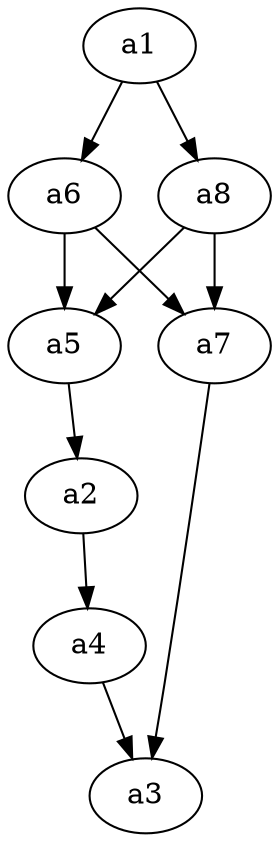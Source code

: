 digraph {
	a1 [label=a1]
	a2 [label=a2]
	a3 [label=a3]
	a4 [label=a4]
	a5 [label=a5]
	a6 [label=a6]
	a7 [label=a7]
	a8 [label=a8]
	a1 -> a6
	a1 -> a8
	a2 -> a4
	a4 -> a3
	a5 -> a2
	a6 -> a5
	a6 -> a7
	a7 -> a3
	a8 -> a5
	a8 -> a7
}
